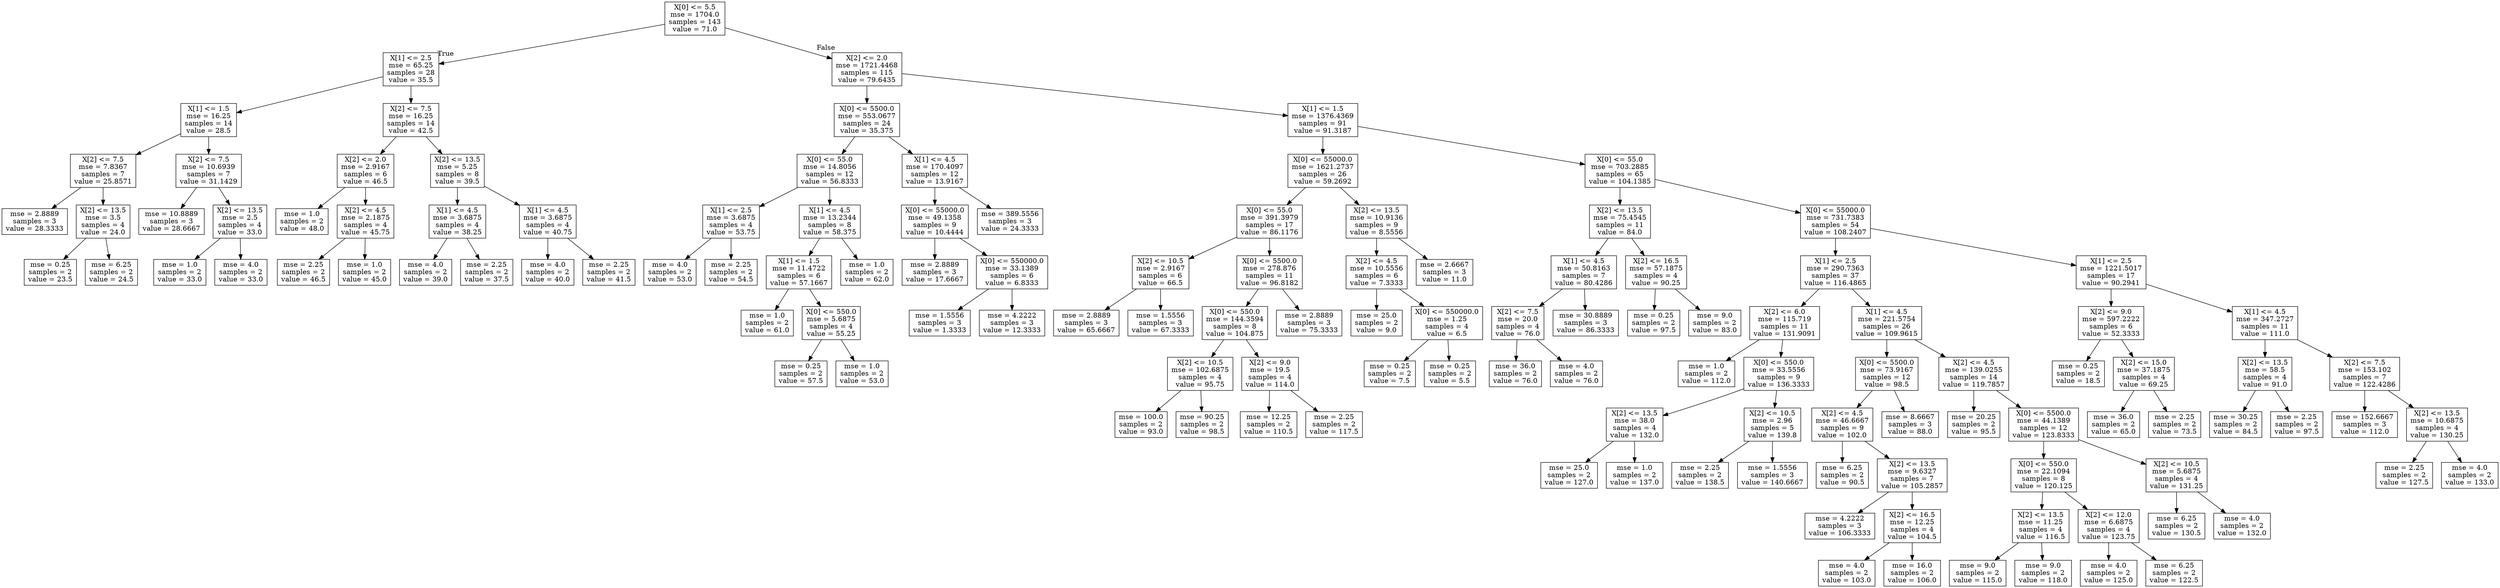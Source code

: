 digraph Tree {
node [shape=box] ;
0 [label="X[0] <= 5.5\nmse = 1704.0\nsamples = 143\nvalue = 71.0"] ;
1 [label="X[1] <= 2.5\nmse = 65.25\nsamples = 28\nvalue = 35.5"] ;
0 -> 1 [labeldistance=2.5, labelangle=45, headlabel="True"] ;
2 [label="X[1] <= 1.5\nmse = 16.25\nsamples = 14\nvalue = 28.5"] ;
1 -> 2 ;
3 [label="X[2] <= 7.5\nmse = 7.8367\nsamples = 7\nvalue = 25.8571"] ;
2 -> 3 ;
4 [label="mse = 2.8889\nsamples = 3\nvalue = 28.3333"] ;
3 -> 4 ;
5 [label="X[2] <= 13.5\nmse = 3.5\nsamples = 4\nvalue = 24.0"] ;
3 -> 5 ;
6 [label="mse = 0.25\nsamples = 2\nvalue = 23.5"] ;
5 -> 6 ;
7 [label="mse = 6.25\nsamples = 2\nvalue = 24.5"] ;
5 -> 7 ;
8 [label="X[2] <= 7.5\nmse = 10.6939\nsamples = 7\nvalue = 31.1429"] ;
2 -> 8 ;
9 [label="mse = 10.8889\nsamples = 3\nvalue = 28.6667"] ;
8 -> 9 ;
10 [label="X[2] <= 13.5\nmse = 2.5\nsamples = 4\nvalue = 33.0"] ;
8 -> 10 ;
11 [label="mse = 1.0\nsamples = 2\nvalue = 33.0"] ;
10 -> 11 ;
12 [label="mse = 4.0\nsamples = 2\nvalue = 33.0"] ;
10 -> 12 ;
13 [label="X[2] <= 7.5\nmse = 16.25\nsamples = 14\nvalue = 42.5"] ;
1 -> 13 ;
14 [label="X[2] <= 2.0\nmse = 2.9167\nsamples = 6\nvalue = 46.5"] ;
13 -> 14 ;
15 [label="mse = 1.0\nsamples = 2\nvalue = 48.0"] ;
14 -> 15 ;
16 [label="X[2] <= 4.5\nmse = 2.1875\nsamples = 4\nvalue = 45.75"] ;
14 -> 16 ;
17 [label="mse = 2.25\nsamples = 2\nvalue = 46.5"] ;
16 -> 17 ;
18 [label="mse = 1.0\nsamples = 2\nvalue = 45.0"] ;
16 -> 18 ;
19 [label="X[2] <= 13.5\nmse = 5.25\nsamples = 8\nvalue = 39.5"] ;
13 -> 19 ;
20 [label="X[1] <= 4.5\nmse = 3.6875\nsamples = 4\nvalue = 38.25"] ;
19 -> 20 ;
21 [label="mse = 4.0\nsamples = 2\nvalue = 39.0"] ;
20 -> 21 ;
22 [label="mse = 2.25\nsamples = 2\nvalue = 37.5"] ;
20 -> 22 ;
23 [label="X[1] <= 4.5\nmse = 3.6875\nsamples = 4\nvalue = 40.75"] ;
19 -> 23 ;
24 [label="mse = 4.0\nsamples = 2\nvalue = 40.0"] ;
23 -> 24 ;
25 [label="mse = 2.25\nsamples = 2\nvalue = 41.5"] ;
23 -> 25 ;
26 [label="X[2] <= 2.0\nmse = 1721.4468\nsamples = 115\nvalue = 79.6435"] ;
0 -> 26 [labeldistance=2.5, labelangle=-45, headlabel="False"] ;
27 [label="X[0] <= 5500.0\nmse = 553.0677\nsamples = 24\nvalue = 35.375"] ;
26 -> 27 ;
28 [label="X[0] <= 55.0\nmse = 14.8056\nsamples = 12\nvalue = 56.8333"] ;
27 -> 28 ;
29 [label="X[1] <= 2.5\nmse = 3.6875\nsamples = 4\nvalue = 53.75"] ;
28 -> 29 ;
30 [label="mse = 4.0\nsamples = 2\nvalue = 53.0"] ;
29 -> 30 ;
31 [label="mse = 2.25\nsamples = 2\nvalue = 54.5"] ;
29 -> 31 ;
32 [label="X[1] <= 4.5\nmse = 13.2344\nsamples = 8\nvalue = 58.375"] ;
28 -> 32 ;
33 [label="X[1] <= 1.5\nmse = 11.4722\nsamples = 6\nvalue = 57.1667"] ;
32 -> 33 ;
34 [label="mse = 1.0\nsamples = 2\nvalue = 61.0"] ;
33 -> 34 ;
35 [label="X[0] <= 550.0\nmse = 5.6875\nsamples = 4\nvalue = 55.25"] ;
33 -> 35 ;
36 [label="mse = 0.25\nsamples = 2\nvalue = 57.5"] ;
35 -> 36 ;
37 [label="mse = 1.0\nsamples = 2\nvalue = 53.0"] ;
35 -> 37 ;
38 [label="mse = 1.0\nsamples = 2\nvalue = 62.0"] ;
32 -> 38 ;
39 [label="X[1] <= 4.5\nmse = 170.4097\nsamples = 12\nvalue = 13.9167"] ;
27 -> 39 ;
40 [label="X[0] <= 55000.0\nmse = 49.1358\nsamples = 9\nvalue = 10.4444"] ;
39 -> 40 ;
41 [label="mse = 2.8889\nsamples = 3\nvalue = 17.6667"] ;
40 -> 41 ;
42 [label="X[0] <= 550000.0\nmse = 33.1389\nsamples = 6\nvalue = 6.8333"] ;
40 -> 42 ;
43 [label="mse = 1.5556\nsamples = 3\nvalue = 1.3333"] ;
42 -> 43 ;
44 [label="mse = 4.2222\nsamples = 3\nvalue = 12.3333"] ;
42 -> 44 ;
45 [label="mse = 389.5556\nsamples = 3\nvalue = 24.3333"] ;
39 -> 45 ;
46 [label="X[1] <= 1.5\nmse = 1376.4369\nsamples = 91\nvalue = 91.3187"] ;
26 -> 46 ;
47 [label="X[0] <= 55000.0\nmse = 1621.2737\nsamples = 26\nvalue = 59.2692"] ;
46 -> 47 ;
48 [label="X[0] <= 55.0\nmse = 391.3979\nsamples = 17\nvalue = 86.1176"] ;
47 -> 48 ;
49 [label="X[2] <= 10.5\nmse = 2.9167\nsamples = 6\nvalue = 66.5"] ;
48 -> 49 ;
50 [label="mse = 2.8889\nsamples = 3\nvalue = 65.6667"] ;
49 -> 50 ;
51 [label="mse = 1.5556\nsamples = 3\nvalue = 67.3333"] ;
49 -> 51 ;
52 [label="X[0] <= 5500.0\nmse = 278.876\nsamples = 11\nvalue = 96.8182"] ;
48 -> 52 ;
53 [label="X[0] <= 550.0\nmse = 144.3594\nsamples = 8\nvalue = 104.875"] ;
52 -> 53 ;
54 [label="X[2] <= 10.5\nmse = 102.6875\nsamples = 4\nvalue = 95.75"] ;
53 -> 54 ;
55 [label="mse = 100.0\nsamples = 2\nvalue = 93.0"] ;
54 -> 55 ;
56 [label="mse = 90.25\nsamples = 2\nvalue = 98.5"] ;
54 -> 56 ;
57 [label="X[2] <= 9.0\nmse = 19.5\nsamples = 4\nvalue = 114.0"] ;
53 -> 57 ;
58 [label="mse = 12.25\nsamples = 2\nvalue = 110.5"] ;
57 -> 58 ;
59 [label="mse = 2.25\nsamples = 2\nvalue = 117.5"] ;
57 -> 59 ;
60 [label="mse = 2.8889\nsamples = 3\nvalue = 75.3333"] ;
52 -> 60 ;
61 [label="X[2] <= 13.5\nmse = 10.9136\nsamples = 9\nvalue = 8.5556"] ;
47 -> 61 ;
62 [label="X[2] <= 4.5\nmse = 10.5556\nsamples = 6\nvalue = 7.3333"] ;
61 -> 62 ;
63 [label="mse = 25.0\nsamples = 2\nvalue = 9.0"] ;
62 -> 63 ;
64 [label="X[0] <= 550000.0\nmse = 1.25\nsamples = 4\nvalue = 6.5"] ;
62 -> 64 ;
65 [label="mse = 0.25\nsamples = 2\nvalue = 7.5"] ;
64 -> 65 ;
66 [label="mse = 0.25\nsamples = 2\nvalue = 5.5"] ;
64 -> 66 ;
67 [label="mse = 2.6667\nsamples = 3\nvalue = 11.0"] ;
61 -> 67 ;
68 [label="X[0] <= 55.0\nmse = 703.2885\nsamples = 65\nvalue = 104.1385"] ;
46 -> 68 ;
69 [label="X[2] <= 13.5\nmse = 75.4545\nsamples = 11\nvalue = 84.0"] ;
68 -> 69 ;
70 [label="X[1] <= 4.5\nmse = 50.8163\nsamples = 7\nvalue = 80.4286"] ;
69 -> 70 ;
71 [label="X[2] <= 7.5\nmse = 20.0\nsamples = 4\nvalue = 76.0"] ;
70 -> 71 ;
72 [label="mse = 36.0\nsamples = 2\nvalue = 76.0"] ;
71 -> 72 ;
73 [label="mse = 4.0\nsamples = 2\nvalue = 76.0"] ;
71 -> 73 ;
74 [label="mse = 30.8889\nsamples = 3\nvalue = 86.3333"] ;
70 -> 74 ;
75 [label="X[2] <= 16.5\nmse = 57.1875\nsamples = 4\nvalue = 90.25"] ;
69 -> 75 ;
76 [label="mse = 0.25\nsamples = 2\nvalue = 97.5"] ;
75 -> 76 ;
77 [label="mse = 9.0\nsamples = 2\nvalue = 83.0"] ;
75 -> 77 ;
78 [label="X[0] <= 55000.0\nmse = 731.7383\nsamples = 54\nvalue = 108.2407"] ;
68 -> 78 ;
79 [label="X[1] <= 2.5\nmse = 290.7363\nsamples = 37\nvalue = 116.4865"] ;
78 -> 79 ;
80 [label="X[2] <= 6.0\nmse = 115.719\nsamples = 11\nvalue = 131.9091"] ;
79 -> 80 ;
81 [label="mse = 1.0\nsamples = 2\nvalue = 112.0"] ;
80 -> 81 ;
82 [label="X[0] <= 550.0\nmse = 33.5556\nsamples = 9\nvalue = 136.3333"] ;
80 -> 82 ;
83 [label="X[2] <= 13.5\nmse = 38.0\nsamples = 4\nvalue = 132.0"] ;
82 -> 83 ;
84 [label="mse = 25.0\nsamples = 2\nvalue = 127.0"] ;
83 -> 84 ;
85 [label="mse = 1.0\nsamples = 2\nvalue = 137.0"] ;
83 -> 85 ;
86 [label="X[2] <= 10.5\nmse = 2.96\nsamples = 5\nvalue = 139.8"] ;
82 -> 86 ;
87 [label="mse = 2.25\nsamples = 2\nvalue = 138.5"] ;
86 -> 87 ;
88 [label="mse = 1.5556\nsamples = 3\nvalue = 140.6667"] ;
86 -> 88 ;
89 [label="X[1] <= 4.5\nmse = 221.5754\nsamples = 26\nvalue = 109.9615"] ;
79 -> 89 ;
90 [label="X[0] <= 5500.0\nmse = 73.9167\nsamples = 12\nvalue = 98.5"] ;
89 -> 90 ;
91 [label="X[2] <= 4.5\nmse = 46.6667\nsamples = 9\nvalue = 102.0"] ;
90 -> 91 ;
92 [label="mse = 6.25\nsamples = 2\nvalue = 90.5"] ;
91 -> 92 ;
93 [label="X[2] <= 13.5\nmse = 9.6327\nsamples = 7\nvalue = 105.2857"] ;
91 -> 93 ;
94 [label="mse = 4.2222\nsamples = 3\nvalue = 106.3333"] ;
93 -> 94 ;
95 [label="X[2] <= 16.5\nmse = 12.25\nsamples = 4\nvalue = 104.5"] ;
93 -> 95 ;
96 [label="mse = 4.0\nsamples = 2\nvalue = 103.0"] ;
95 -> 96 ;
97 [label="mse = 16.0\nsamples = 2\nvalue = 106.0"] ;
95 -> 97 ;
98 [label="mse = 8.6667\nsamples = 3\nvalue = 88.0"] ;
90 -> 98 ;
99 [label="X[2] <= 4.5\nmse = 139.0255\nsamples = 14\nvalue = 119.7857"] ;
89 -> 99 ;
100 [label="mse = 20.25\nsamples = 2\nvalue = 95.5"] ;
99 -> 100 ;
101 [label="X[0] <= 5500.0\nmse = 44.1389\nsamples = 12\nvalue = 123.8333"] ;
99 -> 101 ;
102 [label="X[0] <= 550.0\nmse = 22.1094\nsamples = 8\nvalue = 120.125"] ;
101 -> 102 ;
103 [label="X[2] <= 13.5\nmse = 11.25\nsamples = 4\nvalue = 116.5"] ;
102 -> 103 ;
104 [label="mse = 9.0\nsamples = 2\nvalue = 115.0"] ;
103 -> 104 ;
105 [label="mse = 9.0\nsamples = 2\nvalue = 118.0"] ;
103 -> 105 ;
106 [label="X[2] <= 12.0\nmse = 6.6875\nsamples = 4\nvalue = 123.75"] ;
102 -> 106 ;
107 [label="mse = 4.0\nsamples = 2\nvalue = 125.0"] ;
106 -> 107 ;
108 [label="mse = 6.25\nsamples = 2\nvalue = 122.5"] ;
106 -> 108 ;
109 [label="X[2] <= 10.5\nmse = 5.6875\nsamples = 4\nvalue = 131.25"] ;
101 -> 109 ;
110 [label="mse = 6.25\nsamples = 2\nvalue = 130.5"] ;
109 -> 110 ;
111 [label="mse = 4.0\nsamples = 2\nvalue = 132.0"] ;
109 -> 111 ;
112 [label="X[1] <= 2.5\nmse = 1221.5017\nsamples = 17\nvalue = 90.2941"] ;
78 -> 112 ;
113 [label="X[2] <= 9.0\nmse = 597.2222\nsamples = 6\nvalue = 52.3333"] ;
112 -> 113 ;
114 [label="mse = 0.25\nsamples = 2\nvalue = 18.5"] ;
113 -> 114 ;
115 [label="X[2] <= 15.0\nmse = 37.1875\nsamples = 4\nvalue = 69.25"] ;
113 -> 115 ;
116 [label="mse = 36.0\nsamples = 2\nvalue = 65.0"] ;
115 -> 116 ;
117 [label="mse = 2.25\nsamples = 2\nvalue = 73.5"] ;
115 -> 117 ;
118 [label="X[1] <= 4.5\nmse = 347.2727\nsamples = 11\nvalue = 111.0"] ;
112 -> 118 ;
119 [label="X[2] <= 13.5\nmse = 58.5\nsamples = 4\nvalue = 91.0"] ;
118 -> 119 ;
120 [label="mse = 30.25\nsamples = 2\nvalue = 84.5"] ;
119 -> 120 ;
121 [label="mse = 2.25\nsamples = 2\nvalue = 97.5"] ;
119 -> 121 ;
122 [label="X[2] <= 7.5\nmse = 153.102\nsamples = 7\nvalue = 122.4286"] ;
118 -> 122 ;
123 [label="mse = 152.6667\nsamples = 3\nvalue = 112.0"] ;
122 -> 123 ;
124 [label="X[2] <= 13.5\nmse = 10.6875\nsamples = 4\nvalue = 130.25"] ;
122 -> 124 ;
125 [label="mse = 2.25\nsamples = 2\nvalue = 127.5"] ;
124 -> 125 ;
126 [label="mse = 4.0\nsamples = 2\nvalue = 133.0"] ;
124 -> 126 ;
}